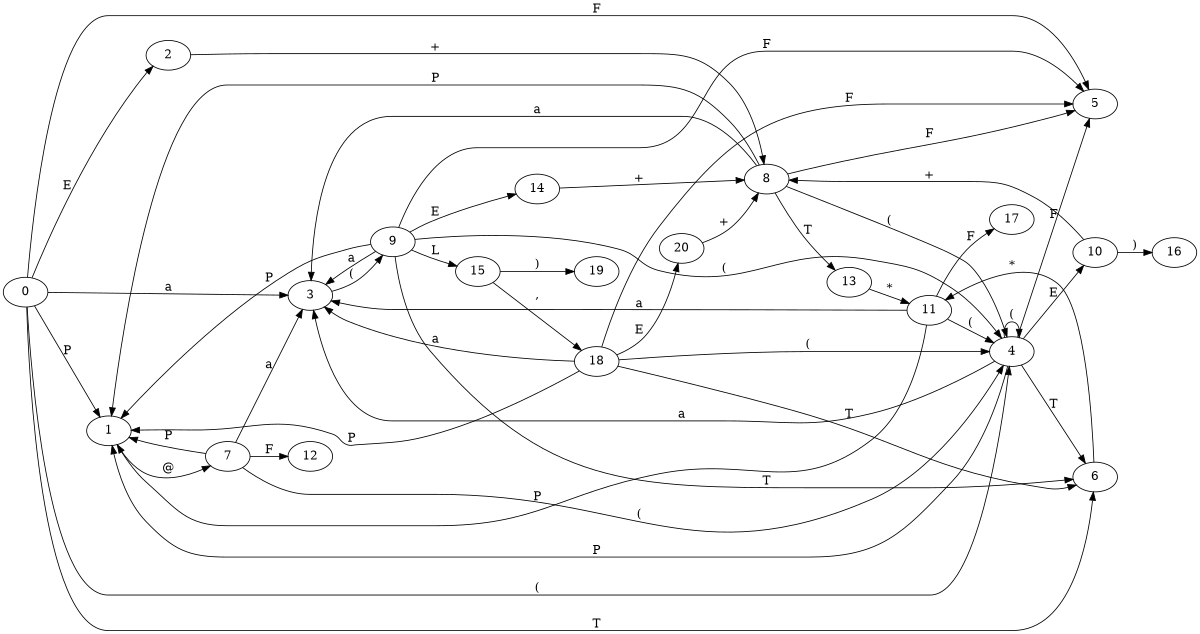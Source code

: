 digraph {
	rankdir=LR size="8,5"
	0 -> 1 [label=P]
	0 -> 2 [label=E]
	0 -> 3 [label=a]
	0 -> 4 [label="("]
	0 -> 5 [label=F]
	0 -> 6 [label=T]
	1 -> 7 [label="@"]
	2 -> 8 [label="+"]
	3 -> 9 [label="("]
	4 -> 1 [label=P]
	4 -> 10 [label=E]
	4 -> 3 [label=a]
	4 -> 4 [label="("]
	4 -> 5 [label=F]
	4 -> 6 [label=T]
	6 -> 11 [label="*"]
	7 -> 1 [label=P]
	7 -> 3 [label=a]
	7 -> 4 [label="("]
	7 -> 12 [label=F]
	8 -> 1 [label=P]
	8 -> 3 [label=a]
	8 -> 4 [label="("]
	8 -> 5 [label=F]
	8 -> 13 [label=T]
	9 -> 1 [label=P]
	9 -> 14 [label=E]
	9 -> 3 [label=a]
	9 -> 4 [label="("]
	9 -> 15 [label=L]
	9 -> 5 [label=F]
	9 -> 6 [label=T]
	10 -> 8 [label="+"]
	10 -> 16 [label=")"]
	11 -> 1 [label=P]
	11 -> 3 [label=a]
	11 -> 4 [label="("]
	11 -> 17 [label=F]
	13 -> 11 [label="*"]
	14 -> 8 [label="+"]
	15 -> 18 [label=","]
	15 -> 19 [label=")"]
	18 -> 1 [label=P]
	18 -> 20 [label=E]
	18 -> 3 [label=a]
	18 -> 4 [label="("]
	18 -> 5 [label=F]
	18 -> 6 [label=T]
	20 -> 8 [label="+"]
}
